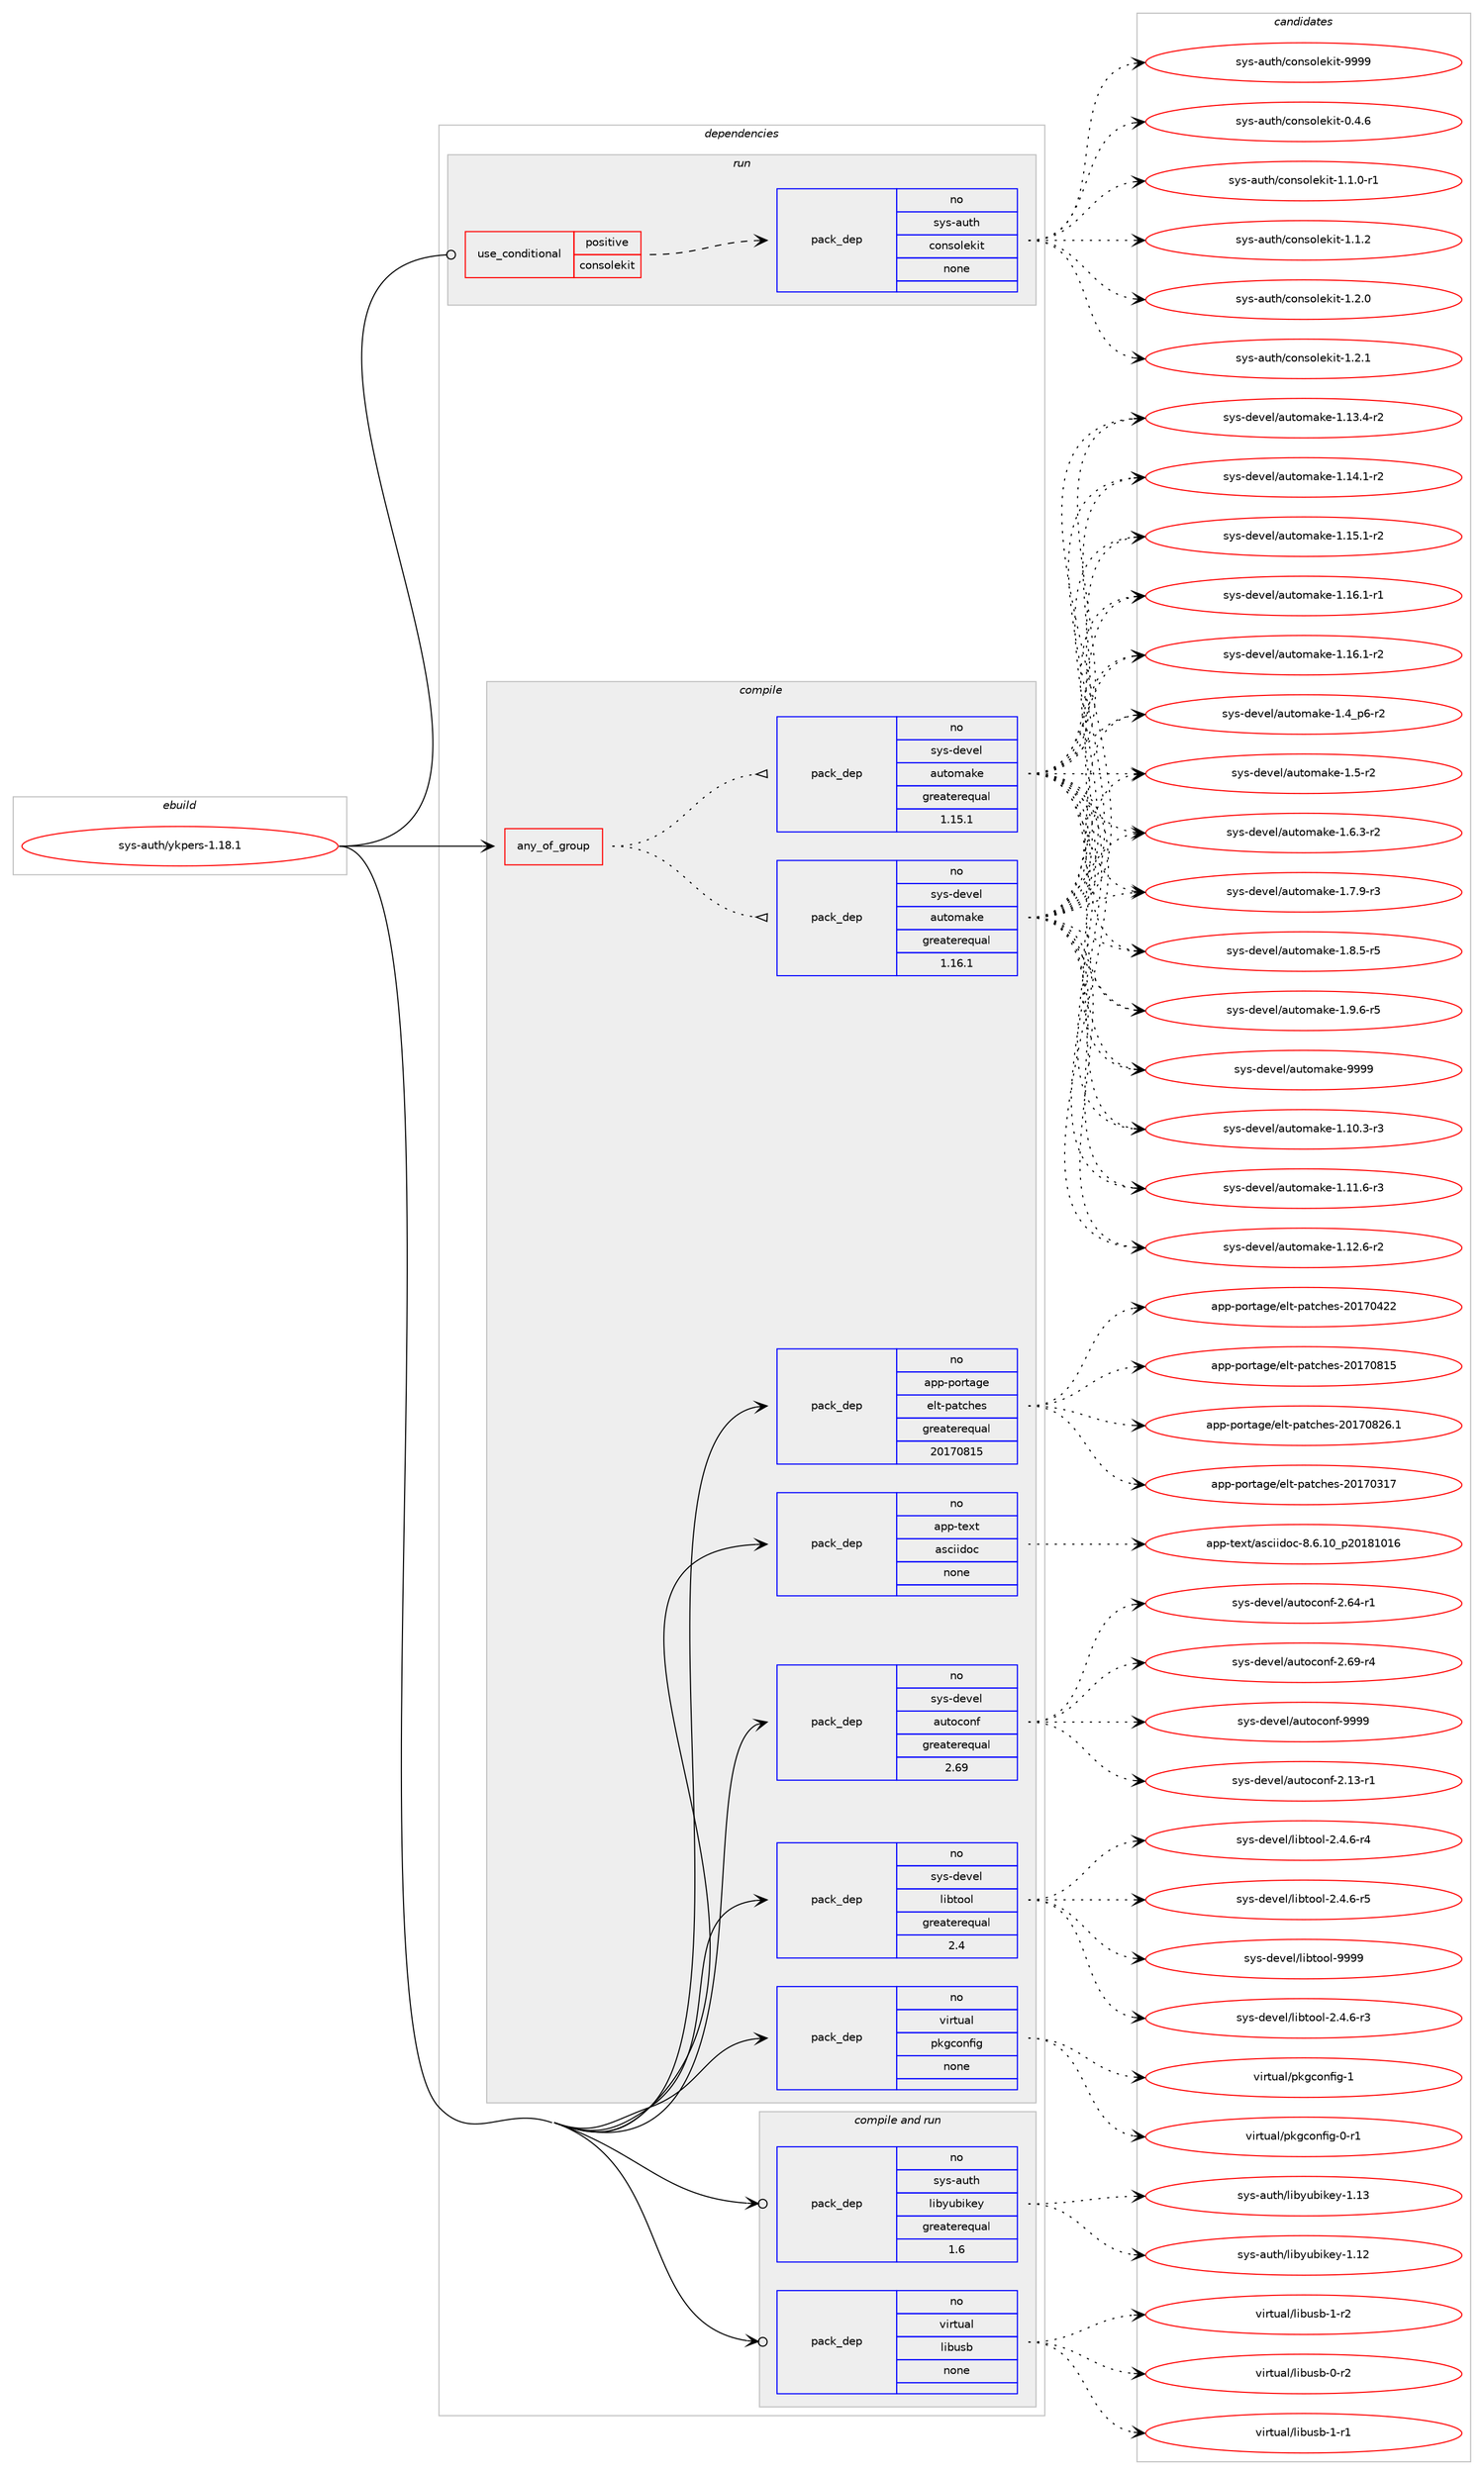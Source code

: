 digraph prolog {

# *************
# Graph options
# *************

newrank=true;
concentrate=true;
compound=true;
graph [rankdir=LR,fontname=Helvetica,fontsize=10,ranksep=1.5];#, ranksep=2.5, nodesep=0.2];
edge  [arrowhead=vee];
node  [fontname=Helvetica,fontsize=10];

# **********
# The ebuild
# **********

subgraph cluster_leftcol {
color=gray;
rank=same;
label=<<i>ebuild</i>>;
id [label="sys-auth/ykpers-1.18.1", color=red, width=4, href="../sys-auth/ykpers-1.18.1.svg"];
}

# ****************
# The dependencies
# ****************

subgraph cluster_midcol {
color=gray;
label=<<i>dependencies</i>>;
subgraph cluster_compile {
fillcolor="#eeeeee";
style=filled;
label=<<i>compile</i>>;
subgraph any14915 {
dependency880781 [label=<<TABLE BORDER="0" CELLBORDER="1" CELLSPACING="0" CELLPADDING="4"><TR><TD CELLPADDING="10">any_of_group</TD></TR></TABLE>>, shape=none, color=red];subgraph pack653189 {
dependency880782 [label=<<TABLE BORDER="0" CELLBORDER="1" CELLSPACING="0" CELLPADDING="4" WIDTH="220"><TR><TD ROWSPAN="6" CELLPADDING="30">pack_dep</TD></TR><TR><TD WIDTH="110">no</TD></TR><TR><TD>sys-devel</TD></TR><TR><TD>automake</TD></TR><TR><TD>greaterequal</TD></TR><TR><TD>1.16.1</TD></TR></TABLE>>, shape=none, color=blue];
}
dependency880781:e -> dependency880782:w [weight=20,style="dotted",arrowhead="oinv"];
subgraph pack653190 {
dependency880783 [label=<<TABLE BORDER="0" CELLBORDER="1" CELLSPACING="0" CELLPADDING="4" WIDTH="220"><TR><TD ROWSPAN="6" CELLPADDING="30">pack_dep</TD></TR><TR><TD WIDTH="110">no</TD></TR><TR><TD>sys-devel</TD></TR><TR><TD>automake</TD></TR><TR><TD>greaterequal</TD></TR><TR><TD>1.15.1</TD></TR></TABLE>>, shape=none, color=blue];
}
dependency880781:e -> dependency880783:w [weight=20,style="dotted",arrowhead="oinv"];
}
id:e -> dependency880781:w [weight=20,style="solid",arrowhead="vee"];
subgraph pack653191 {
dependency880784 [label=<<TABLE BORDER="0" CELLBORDER="1" CELLSPACING="0" CELLPADDING="4" WIDTH="220"><TR><TD ROWSPAN="6" CELLPADDING="30">pack_dep</TD></TR><TR><TD WIDTH="110">no</TD></TR><TR><TD>app-portage</TD></TR><TR><TD>elt-patches</TD></TR><TR><TD>greaterequal</TD></TR><TR><TD>20170815</TD></TR></TABLE>>, shape=none, color=blue];
}
id:e -> dependency880784:w [weight=20,style="solid",arrowhead="vee"];
subgraph pack653192 {
dependency880785 [label=<<TABLE BORDER="0" CELLBORDER="1" CELLSPACING="0" CELLPADDING="4" WIDTH="220"><TR><TD ROWSPAN="6" CELLPADDING="30">pack_dep</TD></TR><TR><TD WIDTH="110">no</TD></TR><TR><TD>app-text</TD></TR><TR><TD>asciidoc</TD></TR><TR><TD>none</TD></TR><TR><TD></TD></TR></TABLE>>, shape=none, color=blue];
}
id:e -> dependency880785:w [weight=20,style="solid",arrowhead="vee"];
subgraph pack653193 {
dependency880786 [label=<<TABLE BORDER="0" CELLBORDER="1" CELLSPACING="0" CELLPADDING="4" WIDTH="220"><TR><TD ROWSPAN="6" CELLPADDING="30">pack_dep</TD></TR><TR><TD WIDTH="110">no</TD></TR><TR><TD>sys-devel</TD></TR><TR><TD>autoconf</TD></TR><TR><TD>greaterequal</TD></TR><TR><TD>2.69</TD></TR></TABLE>>, shape=none, color=blue];
}
id:e -> dependency880786:w [weight=20,style="solid",arrowhead="vee"];
subgraph pack653194 {
dependency880787 [label=<<TABLE BORDER="0" CELLBORDER="1" CELLSPACING="0" CELLPADDING="4" WIDTH="220"><TR><TD ROWSPAN="6" CELLPADDING="30">pack_dep</TD></TR><TR><TD WIDTH="110">no</TD></TR><TR><TD>sys-devel</TD></TR><TR><TD>libtool</TD></TR><TR><TD>greaterequal</TD></TR><TR><TD>2.4</TD></TR></TABLE>>, shape=none, color=blue];
}
id:e -> dependency880787:w [weight=20,style="solid",arrowhead="vee"];
subgraph pack653195 {
dependency880788 [label=<<TABLE BORDER="0" CELLBORDER="1" CELLSPACING="0" CELLPADDING="4" WIDTH="220"><TR><TD ROWSPAN="6" CELLPADDING="30">pack_dep</TD></TR><TR><TD WIDTH="110">no</TD></TR><TR><TD>virtual</TD></TR><TR><TD>pkgconfig</TD></TR><TR><TD>none</TD></TR><TR><TD></TD></TR></TABLE>>, shape=none, color=blue];
}
id:e -> dependency880788:w [weight=20,style="solid",arrowhead="vee"];
}
subgraph cluster_compileandrun {
fillcolor="#eeeeee";
style=filled;
label=<<i>compile and run</i>>;
subgraph pack653196 {
dependency880789 [label=<<TABLE BORDER="0" CELLBORDER="1" CELLSPACING="0" CELLPADDING="4" WIDTH="220"><TR><TD ROWSPAN="6" CELLPADDING="30">pack_dep</TD></TR><TR><TD WIDTH="110">no</TD></TR><TR><TD>sys-auth</TD></TR><TR><TD>libyubikey</TD></TR><TR><TD>greaterequal</TD></TR><TR><TD>1.6</TD></TR></TABLE>>, shape=none, color=blue];
}
id:e -> dependency880789:w [weight=20,style="solid",arrowhead="odotvee"];
subgraph pack653197 {
dependency880790 [label=<<TABLE BORDER="0" CELLBORDER="1" CELLSPACING="0" CELLPADDING="4" WIDTH="220"><TR><TD ROWSPAN="6" CELLPADDING="30">pack_dep</TD></TR><TR><TD WIDTH="110">no</TD></TR><TR><TD>virtual</TD></TR><TR><TD>libusb</TD></TR><TR><TD>none</TD></TR><TR><TD></TD></TR></TABLE>>, shape=none, color=blue];
}
id:e -> dependency880790:w [weight=20,style="solid",arrowhead="odotvee"];
}
subgraph cluster_run {
fillcolor="#eeeeee";
style=filled;
label=<<i>run</i>>;
subgraph cond212154 {
dependency880791 [label=<<TABLE BORDER="0" CELLBORDER="1" CELLSPACING="0" CELLPADDING="4"><TR><TD ROWSPAN="3" CELLPADDING="10">use_conditional</TD></TR><TR><TD>positive</TD></TR><TR><TD>consolekit</TD></TR></TABLE>>, shape=none, color=red];
subgraph pack653198 {
dependency880792 [label=<<TABLE BORDER="0" CELLBORDER="1" CELLSPACING="0" CELLPADDING="4" WIDTH="220"><TR><TD ROWSPAN="6" CELLPADDING="30">pack_dep</TD></TR><TR><TD WIDTH="110">no</TD></TR><TR><TD>sys-auth</TD></TR><TR><TD>consolekit</TD></TR><TR><TD>none</TD></TR><TR><TD></TD></TR></TABLE>>, shape=none, color=blue];
}
dependency880791:e -> dependency880792:w [weight=20,style="dashed",arrowhead="vee"];
}
id:e -> dependency880791:w [weight=20,style="solid",arrowhead="odot"];
}
}

# **************
# The candidates
# **************

subgraph cluster_choices {
rank=same;
color=gray;
label=<<i>candidates</i>>;

subgraph choice653189 {
color=black;
nodesep=1;
choice11512111545100101118101108479711711611110997107101454946494846514511451 [label="sys-devel/automake-1.10.3-r3", color=red, width=4,href="../sys-devel/automake-1.10.3-r3.svg"];
choice11512111545100101118101108479711711611110997107101454946494946544511451 [label="sys-devel/automake-1.11.6-r3", color=red, width=4,href="../sys-devel/automake-1.11.6-r3.svg"];
choice11512111545100101118101108479711711611110997107101454946495046544511450 [label="sys-devel/automake-1.12.6-r2", color=red, width=4,href="../sys-devel/automake-1.12.6-r2.svg"];
choice11512111545100101118101108479711711611110997107101454946495146524511450 [label="sys-devel/automake-1.13.4-r2", color=red, width=4,href="../sys-devel/automake-1.13.4-r2.svg"];
choice11512111545100101118101108479711711611110997107101454946495246494511450 [label="sys-devel/automake-1.14.1-r2", color=red, width=4,href="../sys-devel/automake-1.14.1-r2.svg"];
choice11512111545100101118101108479711711611110997107101454946495346494511450 [label="sys-devel/automake-1.15.1-r2", color=red, width=4,href="../sys-devel/automake-1.15.1-r2.svg"];
choice11512111545100101118101108479711711611110997107101454946495446494511449 [label="sys-devel/automake-1.16.1-r1", color=red, width=4,href="../sys-devel/automake-1.16.1-r1.svg"];
choice11512111545100101118101108479711711611110997107101454946495446494511450 [label="sys-devel/automake-1.16.1-r2", color=red, width=4,href="../sys-devel/automake-1.16.1-r2.svg"];
choice115121115451001011181011084797117116111109971071014549465295112544511450 [label="sys-devel/automake-1.4_p6-r2", color=red, width=4,href="../sys-devel/automake-1.4_p6-r2.svg"];
choice11512111545100101118101108479711711611110997107101454946534511450 [label="sys-devel/automake-1.5-r2", color=red, width=4,href="../sys-devel/automake-1.5-r2.svg"];
choice115121115451001011181011084797117116111109971071014549465446514511450 [label="sys-devel/automake-1.6.3-r2", color=red, width=4,href="../sys-devel/automake-1.6.3-r2.svg"];
choice115121115451001011181011084797117116111109971071014549465546574511451 [label="sys-devel/automake-1.7.9-r3", color=red, width=4,href="../sys-devel/automake-1.7.9-r3.svg"];
choice115121115451001011181011084797117116111109971071014549465646534511453 [label="sys-devel/automake-1.8.5-r5", color=red, width=4,href="../sys-devel/automake-1.8.5-r5.svg"];
choice115121115451001011181011084797117116111109971071014549465746544511453 [label="sys-devel/automake-1.9.6-r5", color=red, width=4,href="../sys-devel/automake-1.9.6-r5.svg"];
choice115121115451001011181011084797117116111109971071014557575757 [label="sys-devel/automake-9999", color=red, width=4,href="../sys-devel/automake-9999.svg"];
dependency880782:e -> choice11512111545100101118101108479711711611110997107101454946494846514511451:w [style=dotted,weight="100"];
dependency880782:e -> choice11512111545100101118101108479711711611110997107101454946494946544511451:w [style=dotted,weight="100"];
dependency880782:e -> choice11512111545100101118101108479711711611110997107101454946495046544511450:w [style=dotted,weight="100"];
dependency880782:e -> choice11512111545100101118101108479711711611110997107101454946495146524511450:w [style=dotted,weight="100"];
dependency880782:e -> choice11512111545100101118101108479711711611110997107101454946495246494511450:w [style=dotted,weight="100"];
dependency880782:e -> choice11512111545100101118101108479711711611110997107101454946495346494511450:w [style=dotted,weight="100"];
dependency880782:e -> choice11512111545100101118101108479711711611110997107101454946495446494511449:w [style=dotted,weight="100"];
dependency880782:e -> choice11512111545100101118101108479711711611110997107101454946495446494511450:w [style=dotted,weight="100"];
dependency880782:e -> choice115121115451001011181011084797117116111109971071014549465295112544511450:w [style=dotted,weight="100"];
dependency880782:e -> choice11512111545100101118101108479711711611110997107101454946534511450:w [style=dotted,weight="100"];
dependency880782:e -> choice115121115451001011181011084797117116111109971071014549465446514511450:w [style=dotted,weight="100"];
dependency880782:e -> choice115121115451001011181011084797117116111109971071014549465546574511451:w [style=dotted,weight="100"];
dependency880782:e -> choice115121115451001011181011084797117116111109971071014549465646534511453:w [style=dotted,weight="100"];
dependency880782:e -> choice115121115451001011181011084797117116111109971071014549465746544511453:w [style=dotted,weight="100"];
dependency880782:e -> choice115121115451001011181011084797117116111109971071014557575757:w [style=dotted,weight="100"];
}
subgraph choice653190 {
color=black;
nodesep=1;
choice11512111545100101118101108479711711611110997107101454946494846514511451 [label="sys-devel/automake-1.10.3-r3", color=red, width=4,href="../sys-devel/automake-1.10.3-r3.svg"];
choice11512111545100101118101108479711711611110997107101454946494946544511451 [label="sys-devel/automake-1.11.6-r3", color=red, width=4,href="../sys-devel/automake-1.11.6-r3.svg"];
choice11512111545100101118101108479711711611110997107101454946495046544511450 [label="sys-devel/automake-1.12.6-r2", color=red, width=4,href="../sys-devel/automake-1.12.6-r2.svg"];
choice11512111545100101118101108479711711611110997107101454946495146524511450 [label="sys-devel/automake-1.13.4-r2", color=red, width=4,href="../sys-devel/automake-1.13.4-r2.svg"];
choice11512111545100101118101108479711711611110997107101454946495246494511450 [label="sys-devel/automake-1.14.1-r2", color=red, width=4,href="../sys-devel/automake-1.14.1-r2.svg"];
choice11512111545100101118101108479711711611110997107101454946495346494511450 [label="sys-devel/automake-1.15.1-r2", color=red, width=4,href="../sys-devel/automake-1.15.1-r2.svg"];
choice11512111545100101118101108479711711611110997107101454946495446494511449 [label="sys-devel/automake-1.16.1-r1", color=red, width=4,href="../sys-devel/automake-1.16.1-r1.svg"];
choice11512111545100101118101108479711711611110997107101454946495446494511450 [label="sys-devel/automake-1.16.1-r2", color=red, width=4,href="../sys-devel/automake-1.16.1-r2.svg"];
choice115121115451001011181011084797117116111109971071014549465295112544511450 [label="sys-devel/automake-1.4_p6-r2", color=red, width=4,href="../sys-devel/automake-1.4_p6-r2.svg"];
choice11512111545100101118101108479711711611110997107101454946534511450 [label="sys-devel/automake-1.5-r2", color=red, width=4,href="../sys-devel/automake-1.5-r2.svg"];
choice115121115451001011181011084797117116111109971071014549465446514511450 [label="sys-devel/automake-1.6.3-r2", color=red, width=4,href="../sys-devel/automake-1.6.3-r2.svg"];
choice115121115451001011181011084797117116111109971071014549465546574511451 [label="sys-devel/automake-1.7.9-r3", color=red, width=4,href="../sys-devel/automake-1.7.9-r3.svg"];
choice115121115451001011181011084797117116111109971071014549465646534511453 [label="sys-devel/automake-1.8.5-r5", color=red, width=4,href="../sys-devel/automake-1.8.5-r5.svg"];
choice115121115451001011181011084797117116111109971071014549465746544511453 [label="sys-devel/automake-1.9.6-r5", color=red, width=4,href="../sys-devel/automake-1.9.6-r5.svg"];
choice115121115451001011181011084797117116111109971071014557575757 [label="sys-devel/automake-9999", color=red, width=4,href="../sys-devel/automake-9999.svg"];
dependency880783:e -> choice11512111545100101118101108479711711611110997107101454946494846514511451:w [style=dotted,weight="100"];
dependency880783:e -> choice11512111545100101118101108479711711611110997107101454946494946544511451:w [style=dotted,weight="100"];
dependency880783:e -> choice11512111545100101118101108479711711611110997107101454946495046544511450:w [style=dotted,weight="100"];
dependency880783:e -> choice11512111545100101118101108479711711611110997107101454946495146524511450:w [style=dotted,weight="100"];
dependency880783:e -> choice11512111545100101118101108479711711611110997107101454946495246494511450:w [style=dotted,weight="100"];
dependency880783:e -> choice11512111545100101118101108479711711611110997107101454946495346494511450:w [style=dotted,weight="100"];
dependency880783:e -> choice11512111545100101118101108479711711611110997107101454946495446494511449:w [style=dotted,weight="100"];
dependency880783:e -> choice11512111545100101118101108479711711611110997107101454946495446494511450:w [style=dotted,weight="100"];
dependency880783:e -> choice115121115451001011181011084797117116111109971071014549465295112544511450:w [style=dotted,weight="100"];
dependency880783:e -> choice11512111545100101118101108479711711611110997107101454946534511450:w [style=dotted,weight="100"];
dependency880783:e -> choice115121115451001011181011084797117116111109971071014549465446514511450:w [style=dotted,weight="100"];
dependency880783:e -> choice115121115451001011181011084797117116111109971071014549465546574511451:w [style=dotted,weight="100"];
dependency880783:e -> choice115121115451001011181011084797117116111109971071014549465646534511453:w [style=dotted,weight="100"];
dependency880783:e -> choice115121115451001011181011084797117116111109971071014549465746544511453:w [style=dotted,weight="100"];
dependency880783:e -> choice115121115451001011181011084797117116111109971071014557575757:w [style=dotted,weight="100"];
}
subgraph choice653191 {
color=black;
nodesep=1;
choice97112112451121111141169710310147101108116451129711699104101115455048495548514955 [label="app-portage/elt-patches-20170317", color=red, width=4,href="../app-portage/elt-patches-20170317.svg"];
choice97112112451121111141169710310147101108116451129711699104101115455048495548525050 [label="app-portage/elt-patches-20170422", color=red, width=4,href="../app-portage/elt-patches-20170422.svg"];
choice97112112451121111141169710310147101108116451129711699104101115455048495548564953 [label="app-portage/elt-patches-20170815", color=red, width=4,href="../app-portage/elt-patches-20170815.svg"];
choice971121124511211111411697103101471011081164511297116991041011154550484955485650544649 [label="app-portage/elt-patches-20170826.1", color=red, width=4,href="../app-portage/elt-patches-20170826.1.svg"];
dependency880784:e -> choice97112112451121111141169710310147101108116451129711699104101115455048495548514955:w [style=dotted,weight="100"];
dependency880784:e -> choice97112112451121111141169710310147101108116451129711699104101115455048495548525050:w [style=dotted,weight="100"];
dependency880784:e -> choice97112112451121111141169710310147101108116451129711699104101115455048495548564953:w [style=dotted,weight="100"];
dependency880784:e -> choice971121124511211111411697103101471011081164511297116991041011154550484955485650544649:w [style=dotted,weight="100"];
}
subgraph choice653192 {
color=black;
nodesep=1;
choice97112112451161011201164797115991051051001119945564654464948951125048495649484954 [label="app-text/asciidoc-8.6.10_p20181016", color=red, width=4,href="../app-text/asciidoc-8.6.10_p20181016.svg"];
dependency880785:e -> choice97112112451161011201164797115991051051001119945564654464948951125048495649484954:w [style=dotted,weight="100"];
}
subgraph choice653193 {
color=black;
nodesep=1;
choice1151211154510010111810110847971171161119911111010245504649514511449 [label="sys-devel/autoconf-2.13-r1", color=red, width=4,href="../sys-devel/autoconf-2.13-r1.svg"];
choice1151211154510010111810110847971171161119911111010245504654524511449 [label="sys-devel/autoconf-2.64-r1", color=red, width=4,href="../sys-devel/autoconf-2.64-r1.svg"];
choice1151211154510010111810110847971171161119911111010245504654574511452 [label="sys-devel/autoconf-2.69-r4", color=red, width=4,href="../sys-devel/autoconf-2.69-r4.svg"];
choice115121115451001011181011084797117116111991111101024557575757 [label="sys-devel/autoconf-9999", color=red, width=4,href="../sys-devel/autoconf-9999.svg"];
dependency880786:e -> choice1151211154510010111810110847971171161119911111010245504649514511449:w [style=dotted,weight="100"];
dependency880786:e -> choice1151211154510010111810110847971171161119911111010245504654524511449:w [style=dotted,weight="100"];
dependency880786:e -> choice1151211154510010111810110847971171161119911111010245504654574511452:w [style=dotted,weight="100"];
dependency880786:e -> choice115121115451001011181011084797117116111991111101024557575757:w [style=dotted,weight="100"];
}
subgraph choice653194 {
color=black;
nodesep=1;
choice1151211154510010111810110847108105981161111111084550465246544511451 [label="sys-devel/libtool-2.4.6-r3", color=red, width=4,href="../sys-devel/libtool-2.4.6-r3.svg"];
choice1151211154510010111810110847108105981161111111084550465246544511452 [label="sys-devel/libtool-2.4.6-r4", color=red, width=4,href="../sys-devel/libtool-2.4.6-r4.svg"];
choice1151211154510010111810110847108105981161111111084550465246544511453 [label="sys-devel/libtool-2.4.6-r5", color=red, width=4,href="../sys-devel/libtool-2.4.6-r5.svg"];
choice1151211154510010111810110847108105981161111111084557575757 [label="sys-devel/libtool-9999", color=red, width=4,href="../sys-devel/libtool-9999.svg"];
dependency880787:e -> choice1151211154510010111810110847108105981161111111084550465246544511451:w [style=dotted,weight="100"];
dependency880787:e -> choice1151211154510010111810110847108105981161111111084550465246544511452:w [style=dotted,weight="100"];
dependency880787:e -> choice1151211154510010111810110847108105981161111111084550465246544511453:w [style=dotted,weight="100"];
dependency880787:e -> choice1151211154510010111810110847108105981161111111084557575757:w [style=dotted,weight="100"];
}
subgraph choice653195 {
color=black;
nodesep=1;
choice11810511411611797108471121071039911111010210510345484511449 [label="virtual/pkgconfig-0-r1", color=red, width=4,href="../virtual/pkgconfig-0-r1.svg"];
choice1181051141161179710847112107103991111101021051034549 [label="virtual/pkgconfig-1", color=red, width=4,href="../virtual/pkgconfig-1.svg"];
dependency880788:e -> choice11810511411611797108471121071039911111010210510345484511449:w [style=dotted,weight="100"];
dependency880788:e -> choice1181051141161179710847112107103991111101021051034549:w [style=dotted,weight="100"];
}
subgraph choice653196 {
color=black;
nodesep=1;
choice11512111545971171161044710810598121117981051071011214549464950 [label="sys-auth/libyubikey-1.12", color=red, width=4,href="../sys-auth/libyubikey-1.12.svg"];
choice11512111545971171161044710810598121117981051071011214549464951 [label="sys-auth/libyubikey-1.13", color=red, width=4,href="../sys-auth/libyubikey-1.13.svg"];
dependency880789:e -> choice11512111545971171161044710810598121117981051071011214549464950:w [style=dotted,weight="100"];
dependency880789:e -> choice11512111545971171161044710810598121117981051071011214549464951:w [style=dotted,weight="100"];
}
subgraph choice653197 {
color=black;
nodesep=1;
choice1181051141161179710847108105981171159845484511450 [label="virtual/libusb-0-r2", color=red, width=4,href="../virtual/libusb-0-r2.svg"];
choice1181051141161179710847108105981171159845494511449 [label="virtual/libusb-1-r1", color=red, width=4,href="../virtual/libusb-1-r1.svg"];
choice1181051141161179710847108105981171159845494511450 [label="virtual/libusb-1-r2", color=red, width=4,href="../virtual/libusb-1-r2.svg"];
dependency880790:e -> choice1181051141161179710847108105981171159845484511450:w [style=dotted,weight="100"];
dependency880790:e -> choice1181051141161179710847108105981171159845494511449:w [style=dotted,weight="100"];
dependency880790:e -> choice1181051141161179710847108105981171159845494511450:w [style=dotted,weight="100"];
}
subgraph choice653198 {
color=black;
nodesep=1;
choice11512111545971171161044799111110115111108101107105116454846524654 [label="sys-auth/consolekit-0.4.6", color=red, width=4,href="../sys-auth/consolekit-0.4.6.svg"];
choice115121115459711711610447991111101151111081011071051164549464946484511449 [label="sys-auth/consolekit-1.1.0-r1", color=red, width=4,href="../sys-auth/consolekit-1.1.0-r1.svg"];
choice11512111545971171161044799111110115111108101107105116454946494650 [label="sys-auth/consolekit-1.1.2", color=red, width=4,href="../sys-auth/consolekit-1.1.2.svg"];
choice11512111545971171161044799111110115111108101107105116454946504648 [label="sys-auth/consolekit-1.2.0", color=red, width=4,href="../sys-auth/consolekit-1.2.0.svg"];
choice11512111545971171161044799111110115111108101107105116454946504649 [label="sys-auth/consolekit-1.2.1", color=red, width=4,href="../sys-auth/consolekit-1.2.1.svg"];
choice115121115459711711610447991111101151111081011071051164557575757 [label="sys-auth/consolekit-9999", color=red, width=4,href="../sys-auth/consolekit-9999.svg"];
dependency880792:e -> choice11512111545971171161044799111110115111108101107105116454846524654:w [style=dotted,weight="100"];
dependency880792:e -> choice115121115459711711610447991111101151111081011071051164549464946484511449:w [style=dotted,weight="100"];
dependency880792:e -> choice11512111545971171161044799111110115111108101107105116454946494650:w [style=dotted,weight="100"];
dependency880792:e -> choice11512111545971171161044799111110115111108101107105116454946504648:w [style=dotted,weight="100"];
dependency880792:e -> choice11512111545971171161044799111110115111108101107105116454946504649:w [style=dotted,weight="100"];
dependency880792:e -> choice115121115459711711610447991111101151111081011071051164557575757:w [style=dotted,weight="100"];
}
}

}
